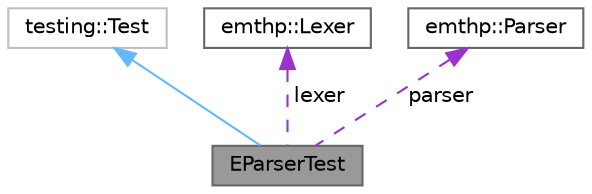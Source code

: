 digraph "EParserTest"
{
 // LATEX_PDF_SIZE
  bgcolor="transparent";
  edge [fontname=Helvetica,fontsize=10,labelfontname=Helvetica,labelfontsize=10];
  node [fontname=Helvetica,fontsize=10,shape=box,height=0.2,width=0.4];
  Node1 [label="EParserTest",height=0.2,width=0.4,color="gray40", fillcolor="grey60", style="filled", fontcolor="black",tooltip="Class that provides a test fixture for the test cases."];
  Node2 -> Node1 [dir="back",color="steelblue1",style="solid"];
  Node2 [label="testing::Test",height=0.2,width=0.4,color="grey75", fillcolor="white", style="filled",tooltip=" "];
  Node3 -> Node1 [dir="back",color="darkorchid3",style="dashed",label=" lexer" ];
  Node3 [label="emthp::Lexer",height=0.2,width=0.4,color="gray40", fillcolor="white", style="filled",URL="$classemthp_1_1Lexer.html",tooltip="Class that works as a token supplier for the Parser class."];
  Node4 -> Node1 [dir="back",color="darkorchid3",style="dashed",label=" parser" ];
  Node4 [label="emthp::Parser",height=0.2,width=0.4,color="gray40", fillcolor="white", style="filled",URL="$classemthp_1_1Parser.html",tooltip="Class that wraps a std::string and parses it as a Monomial or as a Polynomial."];
}
